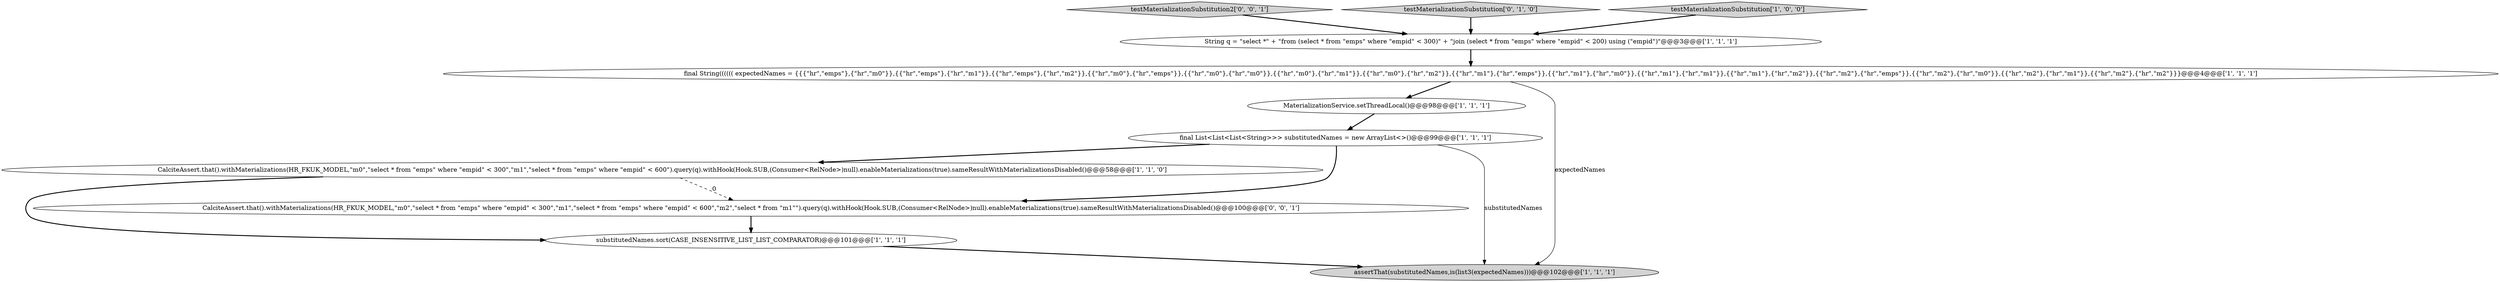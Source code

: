 digraph {
7 [style = filled, label = "String q = \"select *\" + \"from (select * from \"emps\" where \"empid\" < 300)\" + \"join (select * from \"emps\" where \"empid\" < 200) using (\"empid\")\"@@@3@@@['1', '1', '1']", fillcolor = white, shape = ellipse image = "AAA0AAABBB1BBB"];
3 [style = filled, label = "final List<List<List<String>>> substitutedNames = new ArrayList<>()@@@99@@@['1', '1', '1']", fillcolor = white, shape = ellipse image = "AAA0AAABBB1BBB"];
9 [style = filled, label = "testMaterializationSubstitution2['0', '0', '1']", fillcolor = lightgray, shape = diamond image = "AAA0AAABBB3BBB"];
8 [style = filled, label = "testMaterializationSubstitution['0', '1', '0']", fillcolor = lightgray, shape = diamond image = "AAA0AAABBB2BBB"];
1 [style = filled, label = "substitutedNames.sort(CASE_INSENSITIVE_LIST_LIST_COMPARATOR)@@@101@@@['1', '1', '1']", fillcolor = white, shape = ellipse image = "AAA0AAABBB1BBB"];
4 [style = filled, label = "CalciteAssert.that().withMaterializations(HR_FKUK_MODEL,\"m0\",\"select * from \"emps\" where \"empid\" < 300\",\"m1\",\"select * from \"emps\" where \"empid\" < 600\").query(q).withHook(Hook.SUB,(Consumer<RelNode>)null).enableMaterializations(true).sameResultWithMaterializationsDisabled()@@@58@@@['1', '1', '0']", fillcolor = white, shape = ellipse image = "AAA0AAABBB1BBB"];
10 [style = filled, label = "CalciteAssert.that().withMaterializations(HR_FKUK_MODEL,\"m0\",\"select * from \"emps\" where \"empid\" < 300\",\"m1\",\"select * from \"emps\" where \"empid\" < 600\",\"m2\",\"select * from \"m1\"\").query(q).withHook(Hook.SUB,(Consumer<RelNode>)null).enableMaterializations(true).sameResultWithMaterializationsDisabled()@@@100@@@['0', '0', '1']", fillcolor = white, shape = ellipse image = "AAA0AAABBB3BBB"];
2 [style = filled, label = "final String(((((( expectedNames = {{{\"hr\",\"emps\"},{\"hr\",\"m0\"}},{{\"hr\",\"emps\"},{\"hr\",\"m1\"}},{{\"hr\",\"emps\"},{\"hr\",\"m2\"}},{{\"hr\",\"m0\"},{\"hr\",\"emps\"}},{{\"hr\",\"m0\"},{\"hr\",\"m0\"}},{{\"hr\",\"m0\"},{\"hr\",\"m1\"}},{{\"hr\",\"m0\"},{\"hr\",\"m2\"}},{{\"hr\",\"m1\"},{\"hr\",\"emps\"}},{{\"hr\",\"m1\"},{\"hr\",\"m0\"}},{{\"hr\",\"m1\"},{\"hr\",\"m1\"}},{{\"hr\",\"m1\"},{\"hr\",\"m2\"}},{{\"hr\",\"m2\"},{\"hr\",\"emps\"}},{{\"hr\",\"m2\"},{\"hr\",\"m0\"}},{{\"hr\",\"m2\"},{\"hr\",\"m1\"}},{{\"hr\",\"m2\"},{\"hr\",\"m2\"}}}@@@4@@@['1', '1', '1']", fillcolor = white, shape = ellipse image = "AAA0AAABBB1BBB"];
5 [style = filled, label = "MaterializationService.setThreadLocal()@@@98@@@['1', '1', '1']", fillcolor = white, shape = ellipse image = "AAA0AAABBB1BBB"];
0 [style = filled, label = "testMaterializationSubstitution['1', '0', '0']", fillcolor = lightgray, shape = diamond image = "AAA0AAABBB1BBB"];
6 [style = filled, label = "assertThat(substitutedNames,is(list3(expectedNames)))@@@102@@@['1', '1', '1']", fillcolor = lightgray, shape = ellipse image = "AAA0AAABBB1BBB"];
5->3 [style = bold, label=""];
3->10 [style = bold, label=""];
3->6 [style = solid, label="substitutedNames"];
4->1 [style = bold, label=""];
1->6 [style = bold, label=""];
4->10 [style = dashed, label="0"];
10->1 [style = bold, label=""];
9->7 [style = bold, label=""];
7->2 [style = bold, label=""];
3->4 [style = bold, label=""];
2->6 [style = solid, label="expectedNames"];
8->7 [style = bold, label=""];
2->5 [style = bold, label=""];
0->7 [style = bold, label=""];
}
